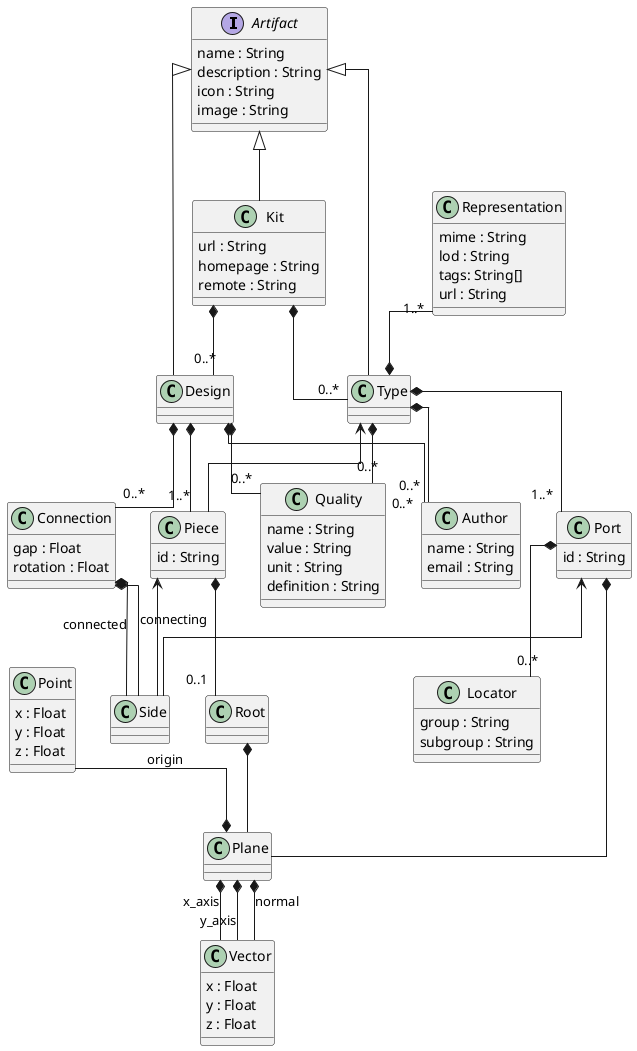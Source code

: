 @startuml "software architecture"
skinparam linetype ortho

interface Artifact {
    name : String
    description : String
    icon : String
    image : String
}

class Kit {
    url : String
    homepage : String
    remote : String
}

class Type {
}

class Representation{
    mime : String
    lod : String
    tags: String[]
    url : String
}

class Point {
    x : Float
    y : Float
    z : Float
}

class Vector {
    x : Float
    y : Float
    z : Float
}

class Plane {
}

class Port {
    id : String
}

class Quality {
    name : String
    value : String
    unit : String
    definition : String
}

class Author {
    name : String
    email : String
}

class Locator {
    group : String
    subgroup : String
}

class Piece{
    id : String
}

class Root {

}

class Connection {
    gap : Float
    rotation : Float
}

class Side {

}

class Design {
}


Kit *-- "0..*" Type
Kit *-- "0..*" Design
Representation "1..*" --* Type
Type *-- "1..*" Port
Type *-- "0..*" Quality
Type *-- "0..*" Author
Design *-- "1..*" Piece
Piece *-- "0..1" Root
Root *-- Plane
Design *-- "0..*" Connection
Design *-- "0..*" Quality
Design *-- "0..*" Author
Connection *-- Side : connected
Connection *-- Side : connecting

Port *-- Plane
Port *-- "0..*"  Locator
Point --*  Plane : origin
Plane *-- Vector : x_axis
Plane *-- Vector : y_axis
Plane *-- Vector : normal

Type <-- Piece
Piece <-- Side
Port <-- Side

Artifact <|-- Kit
Artifact <|-- Type
Artifact <|-- Design


@enduml